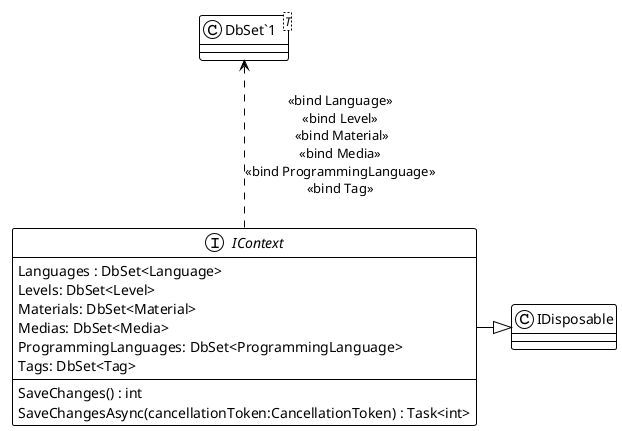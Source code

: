 @startuml
!theme plain
interface IContext {
    SaveChanges() : int
    SaveChangesAsync(cancellationToken:CancellationToken) : Task<int>
Languages : DbSet<Language>
Levels: DbSet<Level>
Materials: DbSet<Material>
Medias: DbSet<Media>
ProgrammingLanguages: DbSet<ProgrammingLanguage>
Tags: DbSet<Tag>
}
class "DbSet`1"<T> {
}
IDisposable <|-l- IContext
"DbSet`1" <.. IContext : <<bind Language>>\n<<bind Level>>\n <<bind Material>>\n<<bind Media>>\n<<bind ProgrammingLanguage>>\n<<bind Tag>>
@enduml
